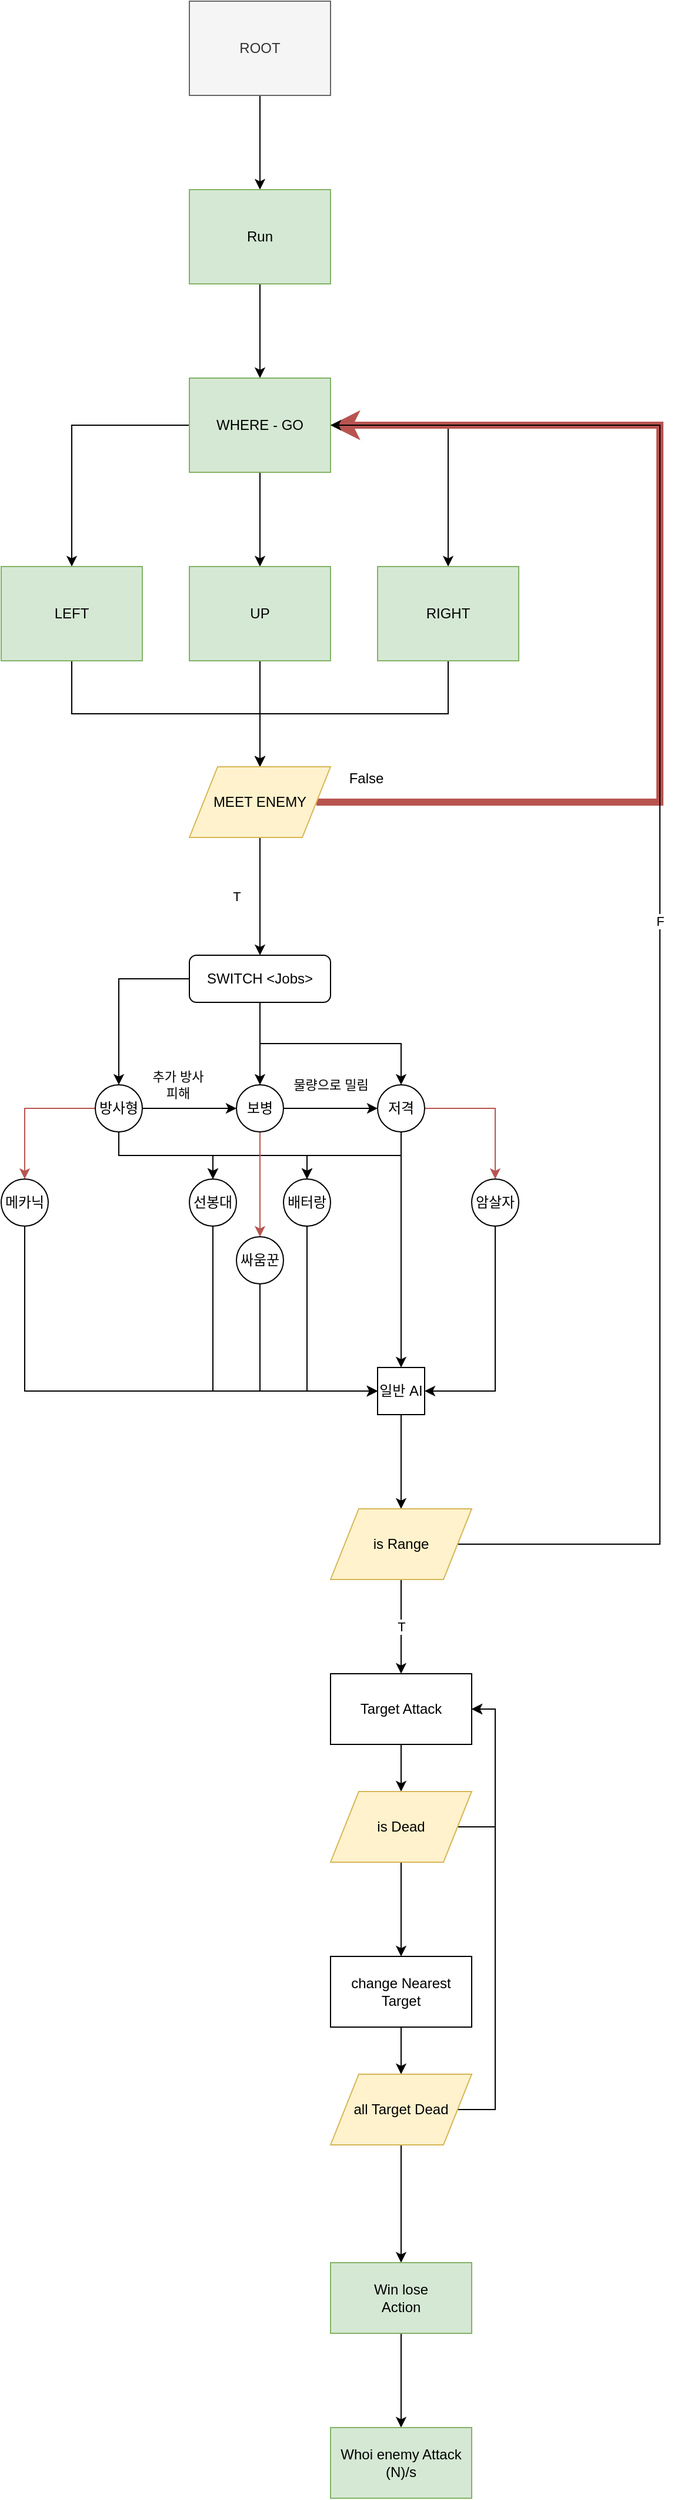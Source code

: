 <mxfile version="12.9.9" type="device"><diagram id="bxT8z7uA6eZFkkXVIlEw" name="Page-1"><mxGraphModel dx="1278" dy="948" grid="1" gridSize="10" guides="1" tooltips="1" connect="1" arrows="1" fold="1" page="1" pageScale="1" pageWidth="827" pageHeight="1169" math="0" shadow="0"><root><mxCell id="0"/><mxCell id="1" parent="0"/><mxCell id="IfO0EFkTCMPUmFiZMLLx-3" value="" style="edgeStyle=orthogonalEdgeStyle;rounded=0;orthogonalLoop=1;jettySize=auto;html=1;" parent="1" source="IfO0EFkTCMPUmFiZMLLx-1" target="IfO0EFkTCMPUmFiZMLLx-2" edge="1"><mxGeometry relative="1" as="geometry"/></mxCell><mxCell id="IfO0EFkTCMPUmFiZMLLx-1" value="ROOT" style="rounded=0;whiteSpace=wrap;html=1;fillColor=#f5f5f5;strokeColor=#666666;fontColor=#333333;" parent="1" vertex="1"><mxGeometry x="280" y="120" width="120" height="80" as="geometry"/></mxCell><mxCell id="IfO0EFkTCMPUmFiZMLLx-5" value="" style="edgeStyle=orthogonalEdgeStyle;rounded=0;orthogonalLoop=1;jettySize=auto;html=1;" parent="1" source="IfO0EFkTCMPUmFiZMLLx-2" target="IfO0EFkTCMPUmFiZMLLx-4" edge="1"><mxGeometry relative="1" as="geometry"/></mxCell><mxCell id="IfO0EFkTCMPUmFiZMLLx-2" value="Run" style="rounded=0;whiteSpace=wrap;html=1;fillColor=#d5e8d4;strokeColor=#82b366;" parent="1" vertex="1"><mxGeometry x="280" y="280" width="120" height="80" as="geometry"/></mxCell><mxCell id="IfO0EFkTCMPUmFiZMLLx-7" value="" style="edgeStyle=orthogonalEdgeStyle;rounded=0;orthogonalLoop=1;jettySize=auto;html=1;" parent="1" source="IfO0EFkTCMPUmFiZMLLx-4" target="IfO0EFkTCMPUmFiZMLLx-6" edge="1"><mxGeometry relative="1" as="geometry"/></mxCell><mxCell id="IfO0EFkTCMPUmFiZMLLx-9" value="" style="edgeStyle=orthogonalEdgeStyle;rounded=0;orthogonalLoop=1;jettySize=auto;html=1;" parent="1" source="IfO0EFkTCMPUmFiZMLLx-4" target="IfO0EFkTCMPUmFiZMLLx-8" edge="1"><mxGeometry relative="1" as="geometry"/></mxCell><mxCell id="IfO0EFkTCMPUmFiZMLLx-11" value="" style="edgeStyle=orthogonalEdgeStyle;rounded=0;orthogonalLoop=1;jettySize=auto;html=1;" parent="1" source="IfO0EFkTCMPUmFiZMLLx-4" target="IfO0EFkTCMPUmFiZMLLx-10" edge="1"><mxGeometry relative="1" as="geometry"/></mxCell><mxCell id="IfO0EFkTCMPUmFiZMLLx-4" value="WHERE - GO" style="rounded=0;whiteSpace=wrap;html=1;fillColor=#d5e8d4;strokeColor=#82b366;" parent="1" vertex="1"><mxGeometry x="280" y="440" width="120" height="80" as="geometry"/></mxCell><mxCell id="IfO0EFkTCMPUmFiZMLLx-15" style="edgeStyle=orthogonalEdgeStyle;rounded=0;orthogonalLoop=1;jettySize=auto;html=1;exitX=0.5;exitY=1;exitDx=0;exitDy=0;entryX=0.5;entryY=0;entryDx=0;entryDy=0;" parent="1" source="IfO0EFkTCMPUmFiZMLLx-10" target="IfO0EFkTCMPUmFiZMLLx-19" edge="1"><mxGeometry relative="1" as="geometry"><mxPoint x="340" y="770" as="targetPoint"/></mxGeometry></mxCell><mxCell id="IfO0EFkTCMPUmFiZMLLx-10" value="UP" style="rounded=0;whiteSpace=wrap;html=1;fillColor=#d5e8d4;strokeColor=#82b366;" parent="1" vertex="1"><mxGeometry x="280" y="600" width="120" height="80" as="geometry"/></mxCell><mxCell id="IfO0EFkTCMPUmFiZMLLx-18" style="edgeStyle=orthogonalEdgeStyle;rounded=0;orthogonalLoop=1;jettySize=auto;html=1;exitX=0.5;exitY=1;exitDx=0;exitDy=0;entryX=0.5;entryY=0;entryDx=0;entryDy=0;" parent="1" source="IfO0EFkTCMPUmFiZMLLx-8" target="IfO0EFkTCMPUmFiZMLLx-19" edge="1"><mxGeometry relative="1" as="geometry"><mxPoint x="340" y="770" as="targetPoint"/></mxGeometry></mxCell><mxCell id="IfO0EFkTCMPUmFiZMLLx-8" value="LEFT" style="rounded=0;whiteSpace=wrap;html=1;fillColor=#d5e8d4;strokeColor=#82b366;" parent="1" vertex="1"><mxGeometry x="120" y="600" width="120" height="80" as="geometry"/></mxCell><mxCell id="IfO0EFkTCMPUmFiZMLLx-16" style="edgeStyle=orthogonalEdgeStyle;rounded=0;orthogonalLoop=1;jettySize=auto;html=1;exitX=0.5;exitY=1;exitDx=0;exitDy=0;entryX=0.5;entryY=0;entryDx=0;entryDy=0;" parent="1" source="IfO0EFkTCMPUmFiZMLLx-6" target="IfO0EFkTCMPUmFiZMLLx-19" edge="1"><mxGeometry relative="1" as="geometry"><mxPoint x="340" y="770" as="targetPoint"/></mxGeometry></mxCell><mxCell id="IfO0EFkTCMPUmFiZMLLx-6" value="RIGHT" style="rounded=0;whiteSpace=wrap;html=1;fillColor=#d5e8d4;strokeColor=#82b366;" parent="1" vertex="1"><mxGeometry x="440" y="600" width="120" height="80" as="geometry"/></mxCell><mxCell id="IfO0EFkTCMPUmFiZMLLx-22" value="T" style="edgeStyle=orthogonalEdgeStyle;rounded=0;orthogonalLoop=1;jettySize=auto;html=1;entryX=0.5;entryY=0;entryDx=0;entryDy=0;" parent="1" source="IfO0EFkTCMPUmFiZMLLx-19" target="IfO0EFkTCMPUmFiZMLLx-27" edge="1"><mxGeometry y="-20" relative="1" as="geometry"><mxPoint x="340" y="910" as="targetPoint"/><mxPoint as="offset"/></mxGeometry></mxCell><mxCell id="IfO0EFkTCMPUmFiZMLLx-24" value="" style="edgeStyle=orthogonalEdgeStyle;rounded=0;orthogonalLoop=1;jettySize=auto;html=1;entryX=1;entryY=0.5;entryDx=0;entryDy=0;fillColor=#f8cecc;strokeColor=#b85450;strokeWidth=6;" parent="1" source="IfO0EFkTCMPUmFiZMLLx-19" target="IfO0EFkTCMPUmFiZMLLx-4" edge="1"><mxGeometry relative="1" as="geometry"><mxPoint x="492" y="800" as="targetPoint"/><Array as="points"><mxPoint x="680" y="800"/><mxPoint x="680" y="480"/></Array></mxGeometry></mxCell><mxCell id="IfO0EFkTCMPUmFiZMLLx-26" value="False" style="text;html=1;align=center;verticalAlign=middle;resizable=0;points=[];" parent="IfO0EFkTCMPUmFiZMLLx-24" vertex="1" connectable="0"><mxGeometry x="-0.192" y="-2" relative="1" as="geometry"><mxPoint x="-252" y="48" as="offset"/></mxGeometry></mxCell><mxCell id="IfO0EFkTCMPUmFiZMLLx-19" value="MEET ENEMY" style="shape=parallelogram;perimeter=parallelogramPerimeter;whiteSpace=wrap;html=1;fillColor=#fff2cc;strokeColor=#d6b656;" parent="1" vertex="1"><mxGeometry x="280" y="770" width="120" height="60" as="geometry"/></mxCell><mxCell id="IfO0EFkTCMPUmFiZMLLx-32" style="edgeStyle=orthogonalEdgeStyle;rounded=0;orthogonalLoop=1;jettySize=auto;html=1;entryX=0.5;entryY=0;entryDx=0;entryDy=0;strokeWidth=1;" parent="1" source="IfO0EFkTCMPUmFiZMLLx-27" target="wcmSJuRSiOLHbywUJrVT-2" edge="1"><mxGeometry relative="1" as="geometry"><mxPoint x="220" y="1000" as="targetPoint"/></mxGeometry></mxCell><mxCell id="wcmSJuRSiOLHbywUJrVT-9" style="edgeStyle=orthogonalEdgeStyle;rounded=0;orthogonalLoop=1;jettySize=auto;html=1;exitX=0.5;exitY=1;exitDx=0;exitDy=0;strokeWidth=1;" parent="1" source="IfO0EFkTCMPUmFiZMLLx-27" target="wcmSJuRSiOLHbywUJrVT-7" edge="1"><mxGeometry relative="1" as="geometry"/></mxCell><mxCell id="wcmSJuRSiOLHbywUJrVT-10" style="edgeStyle=orthogonalEdgeStyle;rounded=0;orthogonalLoop=1;jettySize=auto;html=1;exitX=0.5;exitY=1;exitDx=0;exitDy=0;strokeWidth=1;" parent="1" source="IfO0EFkTCMPUmFiZMLLx-27" target="wcmSJuRSiOLHbywUJrVT-8" edge="1"><mxGeometry relative="1" as="geometry"/></mxCell><mxCell id="IfO0EFkTCMPUmFiZMLLx-27" value="&lt;span style=&quot;&quot;&gt;SWITCH &amp;lt;Jobs&amp;gt;&lt;/span&gt;" style="rounded=1;whiteSpace=wrap;html=1;labelBackgroundColor=none;strokeColor=#000000;" parent="1" vertex="1"><mxGeometry x="280" y="930" width="120" height="40" as="geometry"/></mxCell><mxCell id="wcmSJuRSiOLHbywUJrVT-13" value="" style="edgeStyle=orthogonalEdgeStyle;rounded=0;orthogonalLoop=1;jettySize=auto;html=1;strokeWidth=1;fillColor=#f8cecc;strokeColor=#b85450;" parent="1" source="wcmSJuRSiOLHbywUJrVT-2" target="wcmSJuRSiOLHbywUJrVT-12" edge="1"><mxGeometry relative="1" as="geometry"><Array as="points"><mxPoint x="140" y="1060"/></Array></mxGeometry></mxCell><mxCell id="wcmSJuRSiOLHbywUJrVT-15" value="" style="edgeStyle=orthogonalEdgeStyle;rounded=0;orthogonalLoop=1;jettySize=auto;html=1;strokeWidth=1;" parent="1" source="wcmSJuRSiOLHbywUJrVT-2" target="wcmSJuRSiOLHbywUJrVT-14" edge="1"><mxGeometry relative="1" as="geometry"><Array as="points"><mxPoint x="220" y="1100"/><mxPoint x="300" y="1100"/></Array></mxGeometry></mxCell><mxCell id="wcmSJuRSiOLHbywUJrVT-23" value="추가 방사&lt;br&gt;피해" style="edgeStyle=orthogonalEdgeStyle;rounded=0;orthogonalLoop=1;jettySize=auto;html=1;strokeWidth=1;" parent="1" source="wcmSJuRSiOLHbywUJrVT-2" target="wcmSJuRSiOLHbywUJrVT-7" edge="1"><mxGeometry x="-0.25" y="20" relative="1" as="geometry"><mxPoint as="offset"/></mxGeometry></mxCell><mxCell id="wcmSJuRSiOLHbywUJrVT-2" value="방사형" style="ellipse;whiteSpace=wrap;html=1;labelBackgroundColor=none;strokeColor=#000000;gradientColor=none;" parent="1" vertex="1"><mxGeometry x="200" y="1040" width="40" height="40" as="geometry"/></mxCell><mxCell id="wcmSJuRSiOLHbywUJrVT-43" style="edgeStyle=orthogonalEdgeStyle;rounded=0;orthogonalLoop=1;jettySize=auto;html=1;exitX=0.5;exitY=1;exitDx=0;exitDy=0;entryX=0;entryY=0.5;entryDx=0;entryDy=0;strokeWidth=1;" parent="1" source="wcmSJuRSiOLHbywUJrVT-14" target="wcmSJuRSiOLHbywUJrVT-38" edge="1"><mxGeometry relative="1" as="geometry"/></mxCell><mxCell id="wcmSJuRSiOLHbywUJrVT-14" value="선봉대" style="ellipse;whiteSpace=wrap;html=1;labelBackgroundColor=none;strokeColor=#000000;gradientColor=none;" parent="1" vertex="1"><mxGeometry x="280" y="1120" width="40" height="40" as="geometry"/></mxCell><mxCell id="wcmSJuRSiOLHbywUJrVT-41" style="edgeStyle=orthogonalEdgeStyle;rounded=0;orthogonalLoop=1;jettySize=auto;html=1;entryX=0;entryY=0.5;entryDx=0;entryDy=0;strokeWidth=1;" parent="1" source="wcmSJuRSiOLHbywUJrVT-18" target="wcmSJuRSiOLHbywUJrVT-38" edge="1"><mxGeometry relative="1" as="geometry"><Array as="points"><mxPoint x="380" y="1300"/></Array></mxGeometry></mxCell><mxCell id="wcmSJuRSiOLHbywUJrVT-18" value="배터랑" style="ellipse;whiteSpace=wrap;html=1;labelBackgroundColor=none;strokeColor=#000000;gradientColor=none;" parent="1" vertex="1"><mxGeometry x="360" y="1120" width="40" height="40" as="geometry"/></mxCell><mxCell id="wcmSJuRSiOLHbywUJrVT-45" style="edgeStyle=orthogonalEdgeStyle;rounded=0;orthogonalLoop=1;jettySize=auto;html=1;exitX=0.5;exitY=1;exitDx=0;exitDy=0;entryX=0;entryY=0.5;entryDx=0;entryDy=0;strokeWidth=1;" parent="1" source="wcmSJuRSiOLHbywUJrVT-12" target="wcmSJuRSiOLHbywUJrVT-38" edge="1"><mxGeometry relative="1" as="geometry"/></mxCell><mxCell id="wcmSJuRSiOLHbywUJrVT-12" value="메카닉" style="ellipse;whiteSpace=wrap;html=1;labelBackgroundColor=none;strokeColor=#000000;gradientColor=none;" parent="1" vertex="1"><mxGeometry x="120" y="1120" width="40" height="40" as="geometry"/></mxCell><mxCell id="wcmSJuRSiOLHbywUJrVT-16" style="edgeStyle=orthogonalEdgeStyle;rounded=0;orthogonalLoop=1;jettySize=auto;html=1;entryX=0.5;entryY=0;entryDx=0;entryDy=0;strokeWidth=1;" parent="1" source="wcmSJuRSiOLHbywUJrVT-7" target="wcmSJuRSiOLHbywUJrVT-14" edge="1"><mxGeometry relative="1" as="geometry"/></mxCell><mxCell id="wcmSJuRSiOLHbywUJrVT-20" style="edgeStyle=orthogonalEdgeStyle;rounded=0;orthogonalLoop=1;jettySize=auto;html=1;entryX=0.5;entryY=0;entryDx=0;entryDy=0;strokeWidth=1;" parent="1" source="wcmSJuRSiOLHbywUJrVT-7" target="wcmSJuRSiOLHbywUJrVT-18" edge="1"><mxGeometry relative="1" as="geometry"/></mxCell><mxCell id="wcmSJuRSiOLHbywUJrVT-24" value="물량으로 밀림" style="edgeStyle=orthogonalEdgeStyle;rounded=0;orthogonalLoop=1;jettySize=auto;html=1;strokeWidth=1;" parent="1" source="wcmSJuRSiOLHbywUJrVT-7" target="wcmSJuRSiOLHbywUJrVT-8" edge="1"><mxGeometry y="20" relative="1" as="geometry"><mxPoint as="offset"/></mxGeometry></mxCell><mxCell id="wcmSJuRSiOLHbywUJrVT-29" style="edgeStyle=orthogonalEdgeStyle;rounded=0;orthogonalLoop=1;jettySize=auto;html=1;exitX=0.5;exitY=1;exitDx=0;exitDy=0;strokeWidth=1;entryX=0.5;entryY=0;entryDx=0;entryDy=0;fillColor=#f8cecc;strokeColor=#b85450;" parent="1" source="wcmSJuRSiOLHbywUJrVT-7" target="wcmSJuRSiOLHbywUJrVT-30" edge="1"><mxGeometry relative="1" as="geometry"><mxPoint x="340" y="1180" as="targetPoint"/></mxGeometry></mxCell><mxCell id="wcmSJuRSiOLHbywUJrVT-7" value="보병" style="ellipse;whiteSpace=wrap;html=1;labelBackgroundColor=none;strokeColor=#000000;gradientColor=none;" parent="1" vertex="1"><mxGeometry x="320" y="1040" width="40" height="40" as="geometry"/></mxCell><mxCell id="wcmSJuRSiOLHbywUJrVT-22" value="" style="edgeStyle=orthogonalEdgeStyle;rounded=0;orthogonalLoop=1;jettySize=auto;html=1;strokeWidth=1;fillColor=#f8cecc;strokeColor=#b85450;" parent="1" source="wcmSJuRSiOLHbywUJrVT-8" target="wcmSJuRSiOLHbywUJrVT-21" edge="1"><mxGeometry relative="1" as="geometry"/></mxCell><mxCell id="wcmSJuRSiOLHbywUJrVT-25" style="edgeStyle=orthogonalEdgeStyle;rounded=0;orthogonalLoop=1;jettySize=auto;html=1;entryX=0.5;entryY=0;entryDx=0;entryDy=0;strokeWidth=1;" parent="1" source="wcmSJuRSiOLHbywUJrVT-8" target="wcmSJuRSiOLHbywUJrVT-18" edge="1"><mxGeometry relative="1" as="geometry"><Array as="points"><mxPoint x="460" y="1100"/><mxPoint x="380" y="1100"/></Array></mxGeometry></mxCell><mxCell id="wcmSJuRSiOLHbywUJrVT-36" style="edgeStyle=orthogonalEdgeStyle;rounded=0;orthogonalLoop=1;jettySize=auto;html=1;exitX=0.5;exitY=1;exitDx=0;exitDy=0;strokeWidth=1;entryX=0.5;entryY=0;entryDx=0;entryDy=0;" parent="1" source="wcmSJuRSiOLHbywUJrVT-8" target="wcmSJuRSiOLHbywUJrVT-38" edge="1"><mxGeometry relative="1" as="geometry"><mxPoint x="460.143" y="1280" as="targetPoint"/></mxGeometry></mxCell><mxCell id="wcmSJuRSiOLHbywUJrVT-8" value="저격" style="ellipse;whiteSpace=wrap;html=1;labelBackgroundColor=none;strokeColor=#000000;gradientColor=none;" parent="1" vertex="1"><mxGeometry x="440" y="1040" width="40" height="40" as="geometry"/></mxCell><mxCell id="wcmSJuRSiOLHbywUJrVT-40" style="edgeStyle=orthogonalEdgeStyle;rounded=0;orthogonalLoop=1;jettySize=auto;html=1;exitX=0.5;exitY=1;exitDx=0;exitDy=0;entryX=1;entryY=0.5;entryDx=0;entryDy=0;strokeWidth=1;" parent="1" source="wcmSJuRSiOLHbywUJrVT-21" target="wcmSJuRSiOLHbywUJrVT-38" edge="1"><mxGeometry relative="1" as="geometry"/></mxCell><mxCell id="wcmSJuRSiOLHbywUJrVT-21" value="암살자" style="ellipse;whiteSpace=wrap;html=1;labelBackgroundColor=none;strokeColor=#000000;gradientColor=none;" parent="1" vertex="1"><mxGeometry x="520" y="1120" width="40" height="40" as="geometry"/></mxCell><mxCell id="wcmSJuRSiOLHbywUJrVT-42" style="edgeStyle=orthogonalEdgeStyle;rounded=0;orthogonalLoop=1;jettySize=auto;html=1;entryX=0;entryY=0.5;entryDx=0;entryDy=0;strokeWidth=1;" parent="1" source="wcmSJuRSiOLHbywUJrVT-30" target="wcmSJuRSiOLHbywUJrVT-38" edge="1"><mxGeometry relative="1" as="geometry"><Array as="points"><mxPoint x="340" y="1300"/></Array></mxGeometry></mxCell><mxCell id="wcmSJuRSiOLHbywUJrVT-30" value="싸움꾼" style="ellipse;whiteSpace=wrap;html=1;labelBackgroundColor=none;strokeColor=#000000;gradientColor=none;" parent="1" vertex="1"><mxGeometry x="320" y="1169" width="40" height="40" as="geometry"/></mxCell><mxCell id="wcmSJuRSiOLHbywUJrVT-47" value="" style="edgeStyle=orthogonalEdgeStyle;rounded=0;orthogonalLoop=1;jettySize=auto;html=1;strokeWidth=1;entryX=0.5;entryY=0;entryDx=0;entryDy=0;" parent="1" source="wcmSJuRSiOLHbywUJrVT-38" target="wcmSJuRSiOLHbywUJrVT-48" edge="1"><mxGeometry relative="1" as="geometry"><mxPoint x="460" y="1400" as="targetPoint"/></mxGeometry></mxCell><mxCell id="wcmSJuRSiOLHbywUJrVT-38" value="일반 AI" style="rounded=0;whiteSpace=wrap;html=1;labelBackgroundColor=none;strokeColor=#000000;gradientColor=none;" parent="1" vertex="1"><mxGeometry x="440" y="1280" width="40" height="40" as="geometry"/></mxCell><mxCell id="wcmSJuRSiOLHbywUJrVT-50" value="T" style="edgeStyle=orthogonalEdgeStyle;rounded=0;orthogonalLoop=1;jettySize=auto;html=1;strokeWidth=1;entryX=0.5;entryY=0;entryDx=0;entryDy=0;" parent="1" source="wcmSJuRSiOLHbywUJrVT-48" target="wcmSJuRSiOLHbywUJrVT-54" edge="1"><mxGeometry relative="1" as="geometry"><mxPoint x="460" y="1540" as="targetPoint"/></mxGeometry></mxCell><mxCell id="wcmSJuRSiOLHbywUJrVT-52" value="F" style="edgeStyle=orthogonalEdgeStyle;rounded=0;orthogonalLoop=1;jettySize=auto;html=1;strokeWidth=1;entryX=1;entryY=0.5;entryDx=0;entryDy=0;" parent="1" source="wcmSJuRSiOLHbywUJrVT-48" target="IfO0EFkTCMPUmFiZMLLx-4" edge="1"><mxGeometry relative="1" as="geometry"><mxPoint x="612" y="1430" as="targetPoint"/><Array as="points"><mxPoint x="680" y="1430"/><mxPoint x="680" y="480"/></Array></mxGeometry></mxCell><mxCell id="wcmSJuRSiOLHbywUJrVT-48" value="is Range" style="shape=parallelogram;perimeter=parallelogramPerimeter;whiteSpace=wrap;html=1;labelBackgroundColor=none;strokeColor=#d6b656;fillColor=#fff2cc;" parent="1" vertex="1"><mxGeometry x="400" y="1400" width="120" height="60" as="geometry"/></mxCell><mxCell id="wcmSJuRSiOLHbywUJrVT-58" style="edgeStyle=orthogonalEdgeStyle;rounded=0;orthogonalLoop=1;jettySize=auto;html=1;exitX=0.5;exitY=1;exitDx=0;exitDy=0;entryX=0.5;entryY=0;entryDx=0;entryDy=0;strokeWidth=1;" parent="1" source="wcmSJuRSiOLHbywUJrVT-54" target="wcmSJuRSiOLHbywUJrVT-57" edge="1"><mxGeometry relative="1" as="geometry"/></mxCell><mxCell id="wcmSJuRSiOLHbywUJrVT-54" value="Target Attack" style="rounded=0;whiteSpace=wrap;html=1;labelBackgroundColor=none;strokeColor=#000000;gradientColor=none;" parent="1" vertex="1"><mxGeometry x="400" y="1540" width="120" height="60" as="geometry"/></mxCell><mxCell id="wcmSJuRSiOLHbywUJrVT-59" style="edgeStyle=orthogonalEdgeStyle;rounded=0;orthogonalLoop=1;jettySize=auto;html=1;entryX=1;entryY=0.5;entryDx=0;entryDy=0;strokeWidth=1;" parent="1" source="wcmSJuRSiOLHbywUJrVT-57" target="wcmSJuRSiOLHbywUJrVT-54" edge="1"><mxGeometry relative="1" as="geometry"><Array as="points"><mxPoint x="540" y="1670"/><mxPoint x="540" y="1570"/></Array></mxGeometry></mxCell><mxCell id="wcmSJuRSiOLHbywUJrVT-61" value="" style="edgeStyle=orthogonalEdgeStyle;rounded=0;orthogonalLoop=1;jettySize=auto;html=1;strokeWidth=1;entryX=0.5;entryY=0;entryDx=0;entryDy=0;" parent="1" source="wcmSJuRSiOLHbywUJrVT-57" target="wcmSJuRSiOLHbywUJrVT-62" edge="1"><mxGeometry relative="1" as="geometry"><mxPoint x="460" y="1780" as="targetPoint"/></mxGeometry></mxCell><mxCell id="wcmSJuRSiOLHbywUJrVT-57" value="is Dead" style="shape=parallelogram;perimeter=parallelogramPerimeter;whiteSpace=wrap;html=1;labelBackgroundColor=none;strokeColor=#d6b656;fillColor=#fff2cc;" parent="1" vertex="1"><mxGeometry x="400" y="1640" width="120" height="60" as="geometry"/></mxCell><mxCell id="wcmSJuRSiOLHbywUJrVT-66" style="edgeStyle=orthogonalEdgeStyle;rounded=0;orthogonalLoop=1;jettySize=auto;html=1;exitX=0.5;exitY=1;exitDx=0;exitDy=0;strokeWidth=1;" parent="1" source="wcmSJuRSiOLHbywUJrVT-62" target="wcmSJuRSiOLHbywUJrVT-65" edge="1"><mxGeometry relative="1" as="geometry"/></mxCell><mxCell id="wcmSJuRSiOLHbywUJrVT-62" value="change Nearest Target" style="rounded=0;whiteSpace=wrap;html=1;labelBackgroundColor=none;strokeColor=#000000;gradientColor=none;" parent="1" vertex="1"><mxGeometry x="400" y="1780" width="120" height="60" as="geometry"/></mxCell><mxCell id="wcmSJuRSiOLHbywUJrVT-67" style="edgeStyle=orthogonalEdgeStyle;rounded=0;orthogonalLoop=1;jettySize=auto;html=1;entryX=1;entryY=0.5;entryDx=0;entryDy=0;strokeWidth=1;" parent="1" source="wcmSJuRSiOLHbywUJrVT-65" target="wcmSJuRSiOLHbywUJrVT-54" edge="1"><mxGeometry relative="1" as="geometry"><Array as="points"><mxPoint x="540" y="1910"/><mxPoint x="540" y="1570"/></Array></mxGeometry></mxCell><mxCell id="wcmSJuRSiOLHbywUJrVT-69" value="" style="edgeStyle=orthogonalEdgeStyle;rounded=0;orthogonalLoop=1;jettySize=auto;html=1;strokeWidth=1;entryX=0.5;entryY=0;entryDx=0;entryDy=0;" parent="1" source="wcmSJuRSiOLHbywUJrVT-65" target="wcmSJuRSiOLHbywUJrVT-70" edge="1"><mxGeometry relative="1" as="geometry"><mxPoint x="460" y="2020" as="targetPoint"/></mxGeometry></mxCell><mxCell id="wcmSJuRSiOLHbywUJrVT-65" value="all Target Dead" style="shape=parallelogram;perimeter=parallelogramPerimeter;whiteSpace=wrap;html=1;labelBackgroundColor=none;strokeColor=#d6b656;fillColor=#fff2cc;" parent="1" vertex="1"><mxGeometry x="400" y="1880" width="120" height="60" as="geometry"/></mxCell><mxCell id="4ABhEPruGzxCO2NduiY--2" value="" style="edgeStyle=orthogonalEdgeStyle;rounded=0;orthogonalLoop=1;jettySize=auto;html=1;" edge="1" parent="1" source="wcmSJuRSiOLHbywUJrVT-70" target="4ABhEPruGzxCO2NduiY--1"><mxGeometry relative="1" as="geometry"/></mxCell><mxCell id="wcmSJuRSiOLHbywUJrVT-70" value="Win lose&lt;br&gt;Action" style="rounded=0;whiteSpace=wrap;html=1;labelBackgroundColor=none;strokeColor=#82b366;fillColor=#d5e8d4;" parent="1" vertex="1"><mxGeometry x="400" y="2040" width="120" height="60" as="geometry"/></mxCell><mxCell id="4ABhEPruGzxCO2NduiY--1" value="Whoi enemy Attack&lt;br&gt;(N)/s" style="rounded=0;whiteSpace=wrap;html=1;labelBackgroundColor=none;strokeColor=#82b366;fillColor=#d5e8d4;" vertex="1" parent="1"><mxGeometry x="400" y="2180" width="120" height="60" as="geometry"/></mxCell></root></mxGraphModel></diagram></mxfile>